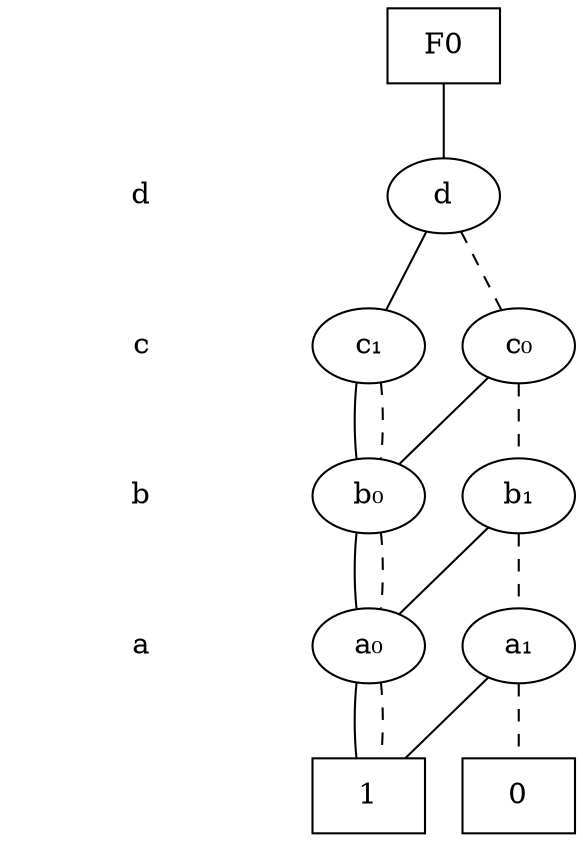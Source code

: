 digraph "ZDD" {
size = "7.5,10"
center = true;
edge [dir = none];
{ node [shape = plaintext];
  edge [style = invis];
  "CONST NODES" [style = invis];
" d " -> " c " -> " b " -> " a " -> "CONST NODES"; 
}
{ rank = same; node [shape = box]; edge [style = invis];
"F0"; }
{ rank = same; " d ";
"d";
}
{ rank = same; " c ";
"c₀";
"c₁";
}
{ rank = same; " b ";
"b₀";
"b₁";
}
{ rank = same; " a ";
"a₀";
"a₁";
}
{ rank = same; "CONST NODES";
{ node [shape = box]; "0x626";
"0x625";
}
}
"F0" -> "d" [style = solid];
"d" -> "c₁";
"d" -> "c₀" [style = dashed];
"c₀" -> "b₀";
"c₀" -> "b₁" [style = dashed];
"c₁" -> "b₀";
"c₁" -> "b₀" [style = dashed];
"b₀" -> "a₀";
"b₀" -> "a₀" [style = dashed];
"b₁" -> "a₀";
"b₁" -> "a₁" [style = dashed];
"a₀" -> "0x625";
"a₀" -> "0x625" [style = dashed];
"a₁" -> "0x625";
"a₁" -> "0x626" [style = dashed];
"0x626" [label = "0"];
"0x625" [label = "1"];
}
